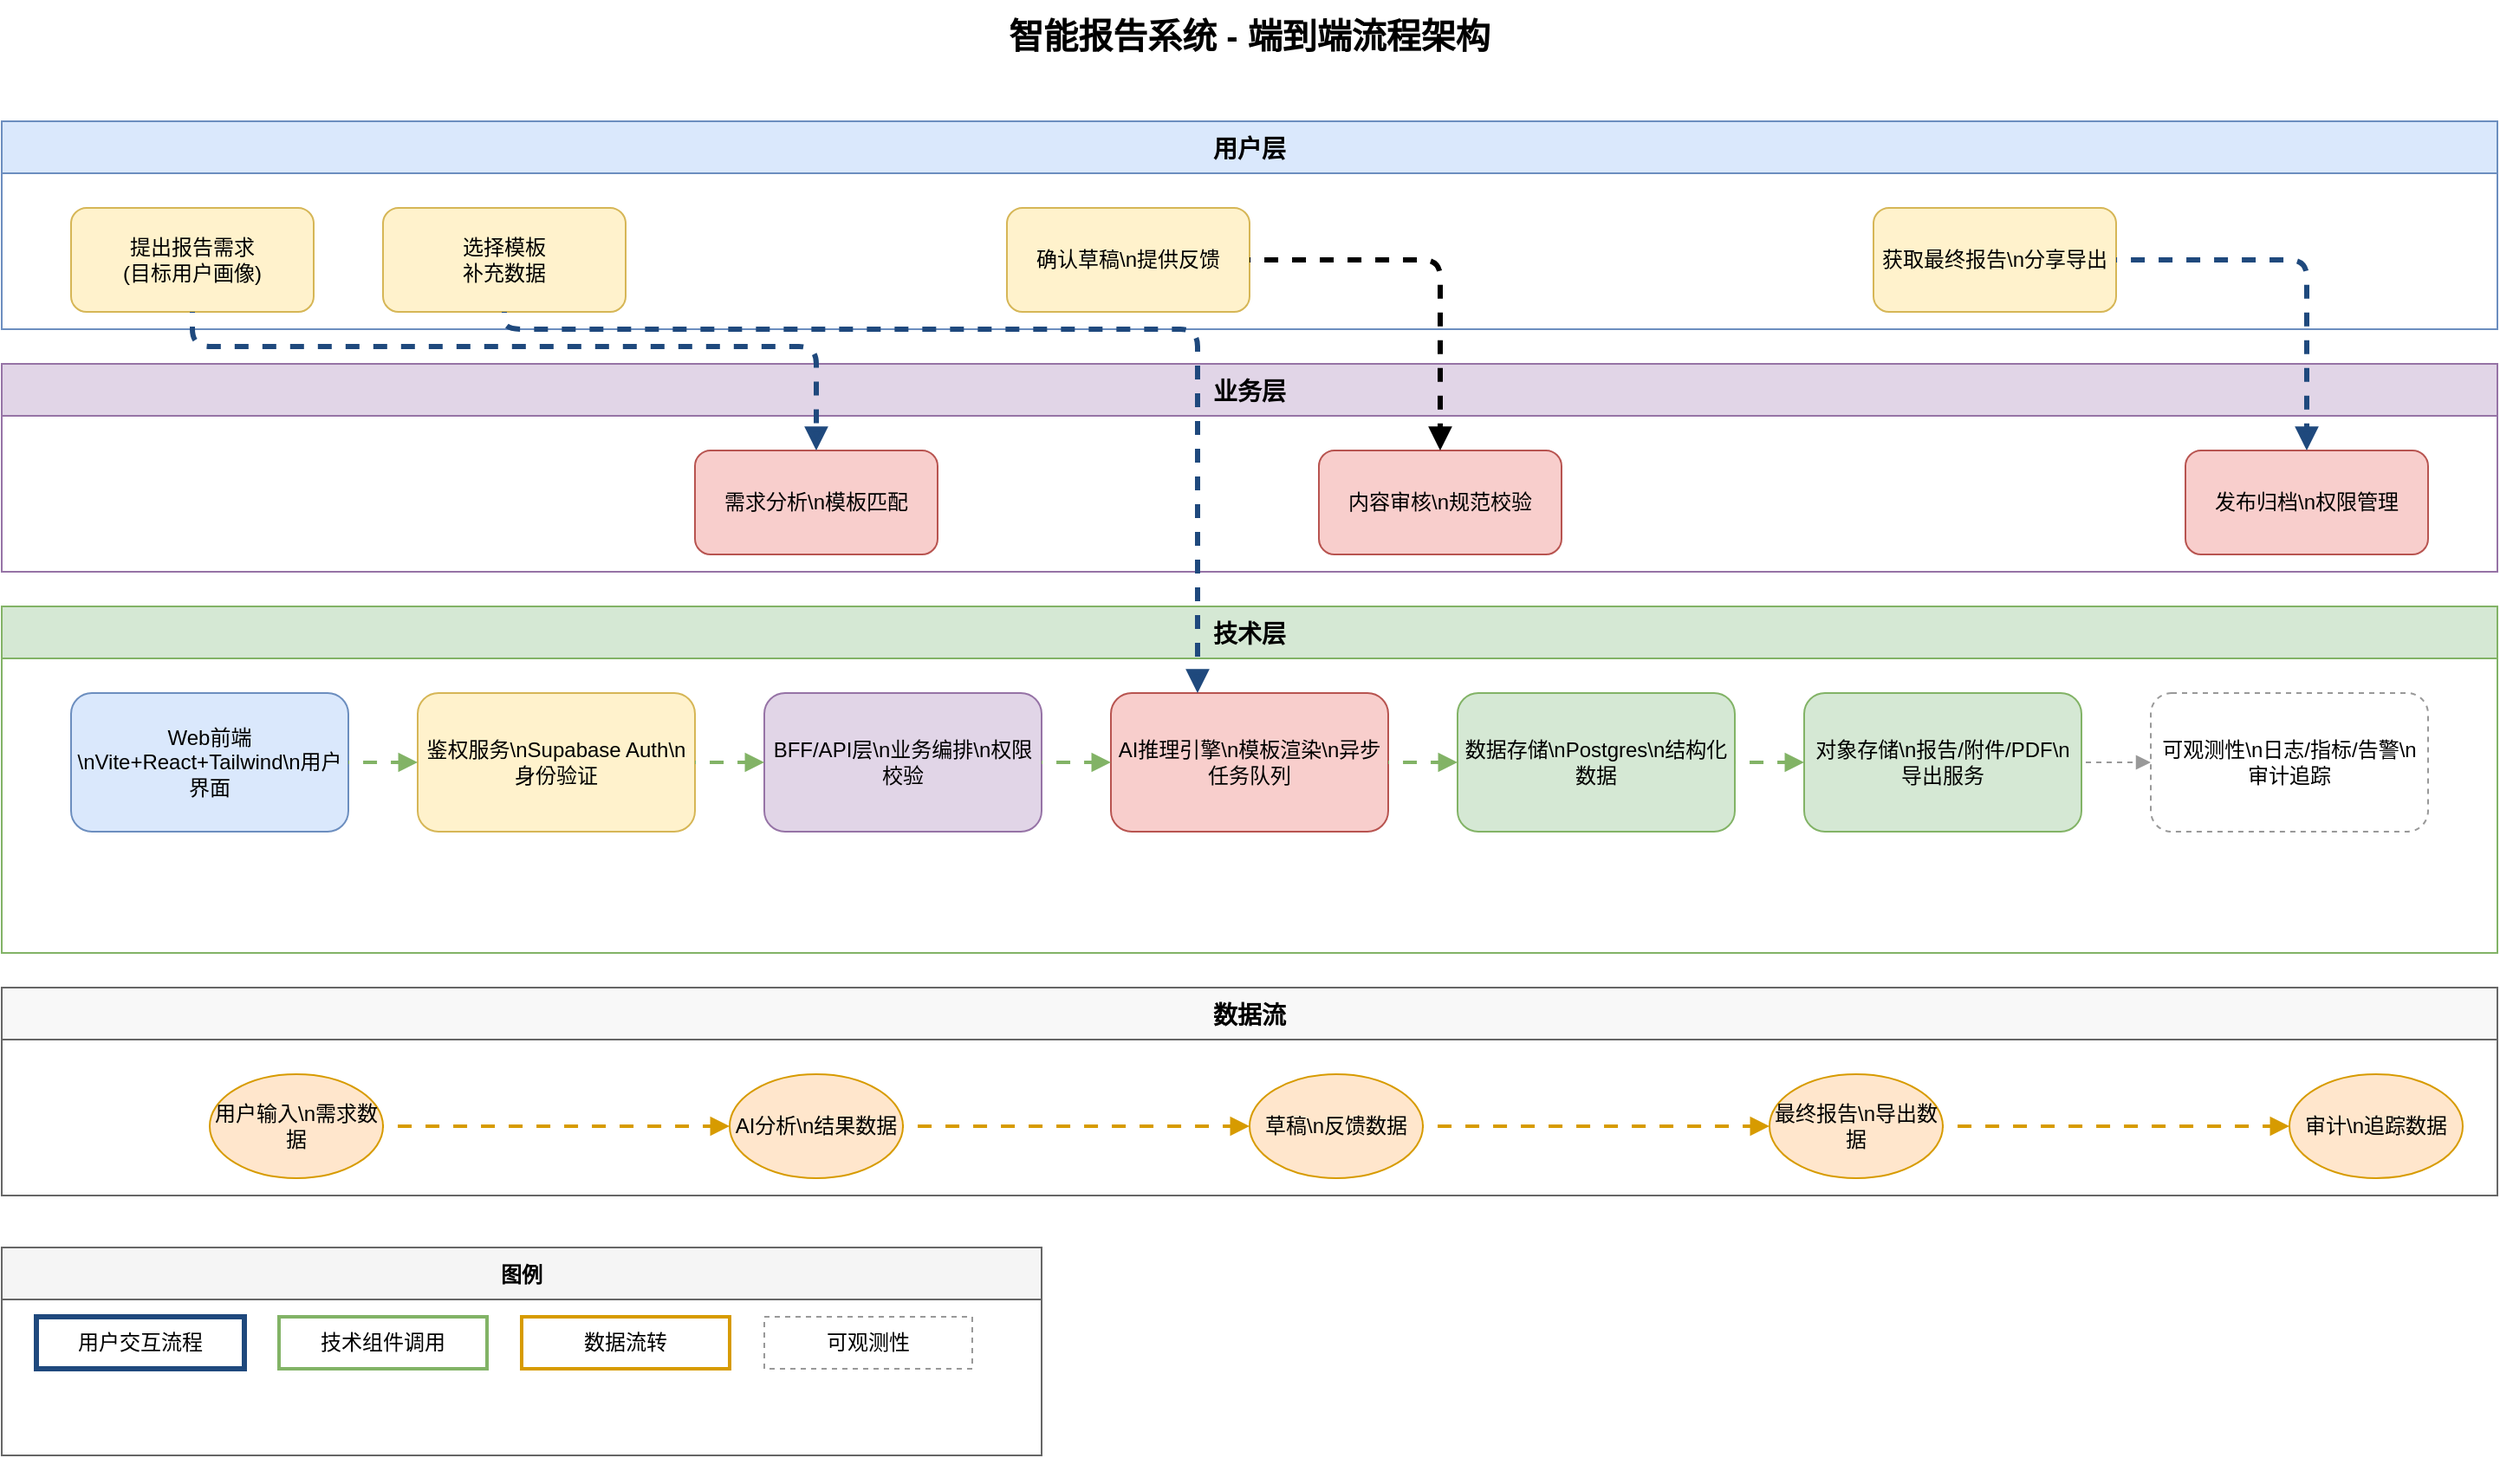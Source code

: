 <mxfile>
    <diagram name="综合流程架构图" id="0">
        <mxGraphModel dx="654" dy="587" grid="1" gridSize="10" guides="1" tooltips="1" connect="1" arrows="1" fold="1" page="1" pageScale="1" pageWidth="1600" pageHeight="1200" math="0" shadow="0">
            <root>
                <mxCell id="0"/>
                <mxCell id="1" parent="0"/>
                <mxCell id="title" value="智能报告系统 - 端到端流程架构" style="text;html=1;strokeColor=none;fillColor=none;align=center;verticalAlign=middle;whiteSpace=wrap;rounded=0;fontSize=20;fontStyle=1;" parent="1" vertex="1">
                    <mxGeometry x="600" y="30" width="400" height="40" as="geometry"/>
                </mxCell>
                <mxCell id="user_layer" value="用户层" style="swimlane;fontStyle=1;horizontal=1;startSize=30;fillColor=#dae8fc;strokeColor=#6c8ebf;fontSize=14;" parent="1" vertex="1">
                    <mxGeometry x="80" y="100" width="1440" height="120" as="geometry"/>
                </mxCell>
                <mxCell id="u1" value="提出报告需求&lt;br&gt;(目标用户画像)" style="rounded=1;whiteSpace=wrap;html=1;fillColor=#fff2cc;strokeColor=#d6b656;" parent="user_layer" vertex="1">
                    <mxGeometry x="40" y="50" width="140" height="60" as="geometry"/>
                </mxCell>
                <mxCell id="u2" value="选择模板&lt;br&gt;补充数据" style="rounded=1;whiteSpace=wrap;html=1;fillColor=#fff2cc;strokeColor=#d6b656;" parent="user_layer" vertex="1">
                    <mxGeometry x="220" y="50" width="140" height="60" as="geometry"/>
                </mxCell>
                <mxCell id="u3" value="确认草稿\n提供反馈" style="rounded=1;whiteSpace=wrap;html=1;fillColor=#fff2cc;strokeColor=#d6b656;" parent="user_layer" vertex="1">
                    <mxGeometry x="580" y="50" width="140" height="60" as="geometry"/>
                </mxCell>
                <mxCell id="u4" value="获取最终报告\n分享导出" style="rounded=1;whiteSpace=wrap;html=1;fillColor=#fff2cc;strokeColor=#d6b656;" parent="user_layer" vertex="1">
                    <mxGeometry x="1080" y="50" width="140" height="60" as="geometry"/>
                </mxCell>
                <mxCell id="business_layer" value="业务层" style="swimlane;fontStyle=1;horizontal=1;startSize=30;fillColor=#e1d5e7;strokeColor=#9673a6;fontSize=14;" parent="1" vertex="1">
                    <mxGeometry x="80" y="240" width="1440" height="120" as="geometry"/>
                </mxCell>
                <mxCell id="b1" value="需求分析\n模板匹配" style="rounded=1;whiteSpace=wrap;html=1;fillColor=#f8cecc;strokeColor=#b85450;" parent="business_layer" vertex="1">
                    <mxGeometry x="400" y="50" width="140" height="60" as="geometry"/>
                </mxCell>
                <mxCell id="b2" value="内容审核\n规范校验" style="rounded=1;whiteSpace=wrap;html=1;fillColor=#f8cecc;strokeColor=#b85450;" parent="business_layer" vertex="1">
                    <mxGeometry x="760" y="50" width="140" height="60" as="geometry"/>
                </mxCell>
                <mxCell id="b3" value="发布归档\n权限管理" style="rounded=1;whiteSpace=wrap;html=1;fillColor=#f8cecc;strokeColor=#b85450;" parent="business_layer" vertex="1">
                    <mxGeometry x="1260" y="50" width="140" height="60" as="geometry"/>
                </mxCell>
                <mxCell id="tech_layer" value="技术层" style="swimlane;fontStyle=1;horizontal=1;startSize=30;fillColor=#d5e8d4;strokeColor=#82b366;fontSize=14;" parent="1" vertex="1">
                    <mxGeometry x="80" y="380" width="1440" height="200" as="geometry"/>
                </mxCell>
                <mxCell id="t1" value="Web前端\nVite+React+Tailwind\n用户界面" style="rounded=1;whiteSpace=wrap;html=1;fillColor=#dae8fc;strokeColor=#6c8ebf;" parent="tech_layer" vertex="1">
                    <mxGeometry x="40" y="50" width="160" height="80" as="geometry"/>
                </mxCell>
                <mxCell id="t2" value="鉴权服务\nSupabase Auth\n身份验证" style="rounded=1;whiteSpace=wrap;html=1;fillColor=#fff2cc;strokeColor=#d6b656;" parent="tech_layer" vertex="1">
                    <mxGeometry x="240" y="50" width="160" height="80" as="geometry"/>
                </mxCell>
                <mxCell id="t3" value="BFF/API层\n业务编排\n权限校验" style="rounded=1;whiteSpace=wrap;html=1;fillColor=#e1d5e7;strokeColor=#9673a6;" parent="tech_layer" vertex="1">
                    <mxGeometry x="440" y="50" width="160" height="80" as="geometry"/>
                </mxCell>
                <mxCell id="t4" value="AI推理引擎\n模板渲染\n异步任务队列" style="rounded=1;whiteSpace=wrap;html=1;fillColor=#f8cecc;strokeColor=#b85450;" parent="tech_layer" vertex="1">
                    <mxGeometry x="640" y="50" width="160" height="80" as="geometry"/>
                </mxCell>
                <mxCell id="t5" value="数据存储\nPostgres\n结构化数据" style="rounded=1;whiteSpace=wrap;html=1;fillColor=#d5e8d4;strokeColor=#82b366;" parent="tech_layer" vertex="1">
                    <mxGeometry x="840" y="50" width="160" height="80" as="geometry"/>
                </mxCell>
                <mxCell id="t6" value="对象存储\n报告/附件/PDF\n导出服务" style="rounded=1;whiteSpace=wrap;html=1;fillColor=#d5e8d4;strokeColor=#82b366;" parent="tech_layer" vertex="1">
                    <mxGeometry x="1040" y="50" width="160" height="80" as="geometry"/>
                </mxCell>
                <mxCell id="t7" value="可观测性\n日志/指标/告警\n审计追踪" style="rounded=1;whiteSpace=wrap;html=1;fillColor=#ffffff;strokeColor=#999999;dashed=1;" parent="tech_layer" vertex="1">
                    <mxGeometry x="1240" y="50" width="160" height="80" as="geometry"/>
                </mxCell>
                <mxCell id="data_layer" value="数据流" style="swimlane;fontStyle=1;horizontal=1;startSize=30;fillColor=#f8f8f8;strokeColor=#666666;fontSize=14;" parent="1" vertex="1">
                    <mxGeometry x="80" y="600" width="1440" height="120" as="geometry"/>
                </mxCell>
                <mxCell id="d1" value="用户输入\n需求数据" style="ellipse;whiteSpace=wrap;html=1;fillColor=#ffe6cc;strokeColor=#d79b00;" parent="data_layer" vertex="1">
                    <mxGeometry x="120" y="50" width="100" height="60" as="geometry"/>
                </mxCell>
                <mxCell id="d2" value="AI分析\n结果数据" style="ellipse;whiteSpace=wrap;html=1;fillColor=#ffe6cc;strokeColor=#d79b00;" parent="data_layer" vertex="1">
                    <mxGeometry x="420" y="50" width="100" height="60" as="geometry"/>
                </mxCell>
                <mxCell id="d3" value="草稿\n反馈数据" style="ellipse;whiteSpace=wrap;html=1;fillColor=#ffe6cc;strokeColor=#d79b00;" parent="data_layer" vertex="1">
                    <mxGeometry x="720" y="50" width="100" height="60" as="geometry"/>
                </mxCell>
                <mxCell id="d4" value="最终报告\n导出数据" style="ellipse;whiteSpace=wrap;html=1;fillColor=#ffe6cc;strokeColor=#d79b00;" parent="data_layer" vertex="1">
                    <mxGeometry x="1020" y="50" width="100" height="60" as="geometry"/>
                </mxCell>
                <mxCell id="d5" value="审计\n追踪数据" style="ellipse;whiteSpace=wrap;html=1;fillColor=#ffe6cc;strokeColor=#d79b00;" parent="data_layer" vertex="1">
                    <mxGeometry x="1320" y="50" width="100" height="60" as="geometry"/>
                </mxCell>
                <mxCell id="flow1" style="edgeStyle=orthogonalEdgeStyle;orthogonalLoop=1;jettySize=auto;html=1;strokeWidth=3;strokeColor=#1f497d;endArrow=block;flowAnimation=1;rounded=1;shadow=0;" parent="1" source="u1" target="b1" edge="1">
                    <mxGeometry relative="1" as="geometry">
                        <Array as="points">
                            <mxPoint x="190" y="230"/>
                            <mxPoint x="550" y="230"/>
                        </Array>
                    </mxGeometry>
                </mxCell>
                <mxCell id="flow2" style="edgeStyle=orthogonalEdgeStyle;orthogonalLoop=1;jettySize=auto;html=1;strokeWidth=3;strokeColor=#1f497d;endArrow=block;flowAnimation=1;rounded=1;shadow=0;" parent="1" source="u2" target="t4" edge="1">
                    <mxGeometry relative="1" as="geometry">
                        <Array as="points">
                            <mxPoint x="370" y="220"/>
                            <mxPoint x="770" y="220"/>
                        </Array>
                    </mxGeometry>
                </mxCell>
                <mxCell id="flow3" style="edgeStyle=orthogonalEdgeStyle;orthogonalLoop=1;jettySize=auto;html=1;strokeWidth=3;strokeColor=default;endArrow=block;flowAnimation=1;rounded=1;shadow=0;" parent="1" source="u3" target="b2" edge="1">
                    <mxGeometry relative="1" as="geometry"/>
                </mxCell>
                <mxCell id="flow4" style="edgeStyle=orthogonalEdgeStyle;orthogonalLoop=1;jettySize=auto;html=1;strokeWidth=3;strokeColor=#1f497d;endArrow=block;flowAnimation=1;rounded=1;shadow=0;" parent="1" source="u4" target="b3" edge="1">
                    <mxGeometry relative="1" as="geometry"/>
                </mxCell>
                <mxCell id="tech_flow1" style="edgeStyle=orthogonalEdgeStyle;orthogonalLoop=1;jettySize=auto;html=1;strokeWidth=2;strokeColor=#82b366;endArrow=block;flowAnimation=1;rounded=1;shadow=0;" parent="1" source="t1" target="t2" edge="1">
                    <mxGeometry relative="1" as="geometry"/>
                </mxCell>
                <mxCell id="tech_flow2" style="edgeStyle=orthogonalEdgeStyle;orthogonalLoop=1;jettySize=auto;html=1;strokeWidth=2;strokeColor=#82b366;endArrow=block;flowAnimation=1;rounded=1;shadow=0;" parent="1" source="t2" target="t3" edge="1">
                    <mxGeometry relative="1" as="geometry"/>
                </mxCell>
                <mxCell id="tech_flow3" style="edgeStyle=orthogonalEdgeStyle;orthogonalLoop=1;jettySize=auto;html=1;strokeWidth=2;strokeColor=#82b366;endArrow=block;flowAnimation=1;rounded=1;shadow=0;" parent="1" source="t3" target="t4" edge="1">
                    <mxGeometry relative="1" as="geometry"/>
                </mxCell>
                <mxCell id="tech_flow4" style="edgeStyle=orthogonalEdgeStyle;orthogonalLoop=1;jettySize=auto;html=1;strokeWidth=2;strokeColor=#82b366;endArrow=block;flowAnimation=1;rounded=1;shadow=0;" parent="1" source="t4" target="t5" edge="1">
                    <mxGeometry relative="1" as="geometry"/>
                </mxCell>
                <mxCell id="tech_flow5" style="edgeStyle=orthogonalEdgeStyle;orthogonalLoop=1;jettySize=auto;html=1;strokeWidth=2;strokeColor=#82b366;endArrow=block;flowAnimation=1;rounded=1;shadow=0;" parent="1" source="t5" target="t6" edge="1">
                    <mxGeometry relative="1" as="geometry"/>
                </mxCell>
                <mxCell id="tech_flow6" style="edgeStyle=orthogonalEdgeStyle;orthogonalLoop=1;jettySize=auto;html=1;strokeWidth=1;strokeColor=#999999;endArrow=block;dashed=1;flowAnimation=1;rounded=1;shadow=0;" parent="1" source="t6" target="t7" edge="1">
                    <mxGeometry relative="1" as="geometry"/>
                </mxCell>
                <mxCell id="data_flow1" style="edgeStyle=orthogonalEdgeStyle;orthogonalLoop=1;jettySize=auto;html=1;strokeWidth=2;strokeColor=#d79b00;endArrow=block;flowAnimation=1;rounded=1;shadow=0;" parent="1" source="d1" target="d2" edge="1">
                    <mxGeometry relative="1" as="geometry"/>
                </mxCell>
                <mxCell id="data_flow2" style="edgeStyle=orthogonalEdgeStyle;orthogonalLoop=1;jettySize=auto;html=1;strokeWidth=2;strokeColor=#d79b00;endArrow=block;flowAnimation=1;rounded=1;shadow=0;" parent="1" source="d2" target="d3" edge="1">
                    <mxGeometry relative="1" as="geometry"/>
                </mxCell>
                <mxCell id="data_flow3" style="edgeStyle=orthogonalEdgeStyle;orthogonalLoop=1;jettySize=auto;html=1;strokeWidth=2;strokeColor=#d79b00;endArrow=block;flowAnimation=1;rounded=1;shadow=0;" parent="1" source="d3" target="d4" edge="1">
                    <mxGeometry relative="1" as="geometry"/>
                </mxCell>
                <mxCell id="data_flow4" style="edgeStyle=orthogonalEdgeStyle;orthogonalLoop=1;jettySize=auto;html=1;strokeWidth=2;strokeColor=#d79b00;endArrow=block;flowAnimation=1;rounded=1;shadow=0;" parent="1" source="d4" target="d5" edge="1">
                    <mxGeometry relative="1" as="geometry"/>
                </mxCell>
                <mxCell id="legend" value="图例" style="swimlane;fontStyle=1;horizontal=1;startSize=30;fillColor=#f5f5f5;strokeColor=#666666;fontSize=12;" parent="1" vertex="1">
                    <mxGeometry x="80" y="750" width="600" height="120" as="geometry"/>
                </mxCell>
                <mxCell id="legend1" value="用户交互流程" style="rounded=0;whiteSpace=wrap;html=1;fillColor=none;strokeColor=#1f497d;strokeWidth=3;" parent="legend" vertex="1">
                    <mxGeometry x="20" y="40" width="120" height="30" as="geometry"/>
                </mxCell>
                <mxCell id="legend2" value="技术组件调用" style="rounded=0;whiteSpace=wrap;html=1;fillColor=none;strokeColor=#82b366;strokeWidth=2;" parent="legend" vertex="1">
                    <mxGeometry x="160" y="40" width="120" height="30" as="geometry"/>
                </mxCell>
                <mxCell id="legend3" value="数据流转" style="rounded=0;whiteSpace=wrap;html=1;fillColor=none;strokeColor=#d79b00;strokeWidth=2;" parent="legend" vertex="1">
                    <mxGeometry x="300" y="40" width="120" height="30" as="geometry"/>
                </mxCell>
                <mxCell id="legend4" value="可观测性" style="rounded=0;whiteSpace=wrap;html=1;fillColor=none;strokeColor=#999999;strokeWidth=1;dashed=1;" parent="legend" vertex="1">
                    <mxGeometry x="440" y="40" width="120" height="30" as="geometry"/>
                </mxCell>
            </root>
        </mxGraphModel>
    </diagram>
</mxfile>